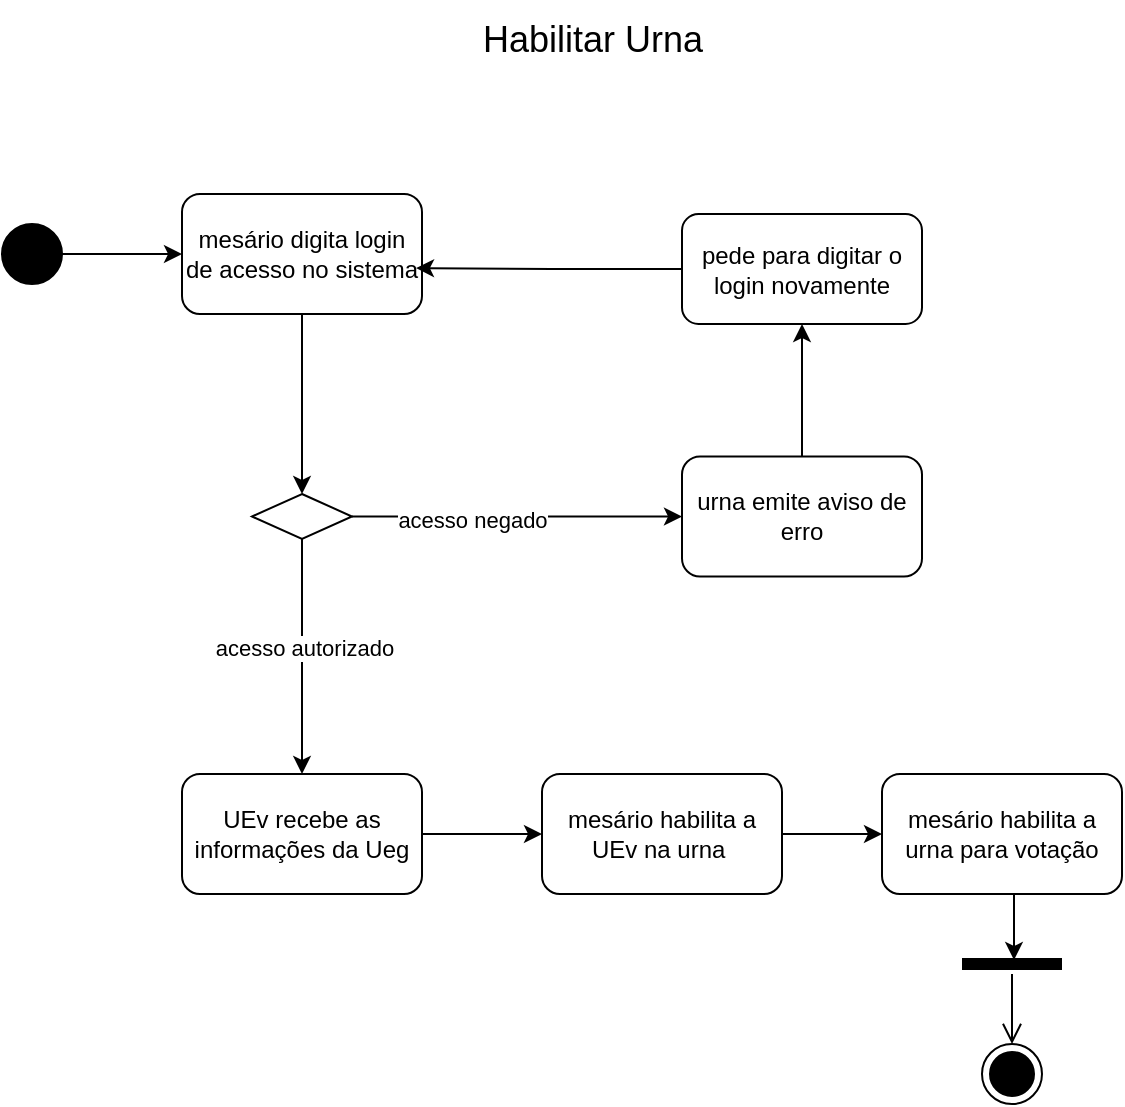 <mxfile version="28.2.5">
  <diagram name="Página-1" id="yF5qsV2uXNmkq1qd5kPr">
    <mxGraphModel dx="1426" dy="777" grid="1" gridSize="10" guides="1" tooltips="1" connect="1" arrows="1" fold="1" page="1" pageScale="1" pageWidth="827" pageHeight="1169" math="0" shadow="0">
      <root>
        <mxCell id="0" />
        <mxCell id="1" parent="0" />
        <mxCell id="czixxtcJF40_clrIZ9-l-1" value="Habilitar Urna" style="text;html=1;align=center;verticalAlign=middle;resizable=0;points=[];autosize=1;strokeColor=none;fillColor=none;fontSize=18;" vertex="1" parent="1">
          <mxGeometry x="330" y="33" width="130" height="40" as="geometry" />
        </mxCell>
        <mxCell id="czixxtcJF40_clrIZ9-l-3" style="edgeStyle=orthogonalEdgeStyle;rounded=0;orthogonalLoop=1;jettySize=auto;html=1;" edge="1" parent="1" source="czixxtcJF40_clrIZ9-l-2" target="czixxtcJF40_clrIZ9-l-4">
          <mxGeometry relative="1" as="geometry">
            <mxPoint x="240" y="165" as="targetPoint" />
          </mxGeometry>
        </mxCell>
        <mxCell id="czixxtcJF40_clrIZ9-l-2" value="" style="ellipse;fillColor=strokeColor;html=1;" vertex="1" parent="1">
          <mxGeometry x="100" y="145" width="30" height="30" as="geometry" />
        </mxCell>
        <mxCell id="czixxtcJF40_clrIZ9-l-5" style="edgeStyle=orthogonalEdgeStyle;rounded=0;orthogonalLoop=1;jettySize=auto;html=1;" edge="1" parent="1" source="czixxtcJF40_clrIZ9-l-4" target="czixxtcJF40_clrIZ9-l-6">
          <mxGeometry relative="1" as="geometry">
            <mxPoint x="440" y="165" as="targetPoint" />
          </mxGeometry>
        </mxCell>
        <mxCell id="czixxtcJF40_clrIZ9-l-4" value="mesário digita login de acesso no sistema" style="rounded=1;whiteSpace=wrap;html=1;" vertex="1" parent="1">
          <mxGeometry x="190" y="130" width="120" height="60" as="geometry" />
        </mxCell>
        <mxCell id="czixxtcJF40_clrIZ9-l-7" style="edgeStyle=orthogonalEdgeStyle;rounded=0;orthogonalLoop=1;jettySize=auto;html=1;entryX=0;entryY=0.5;entryDx=0;entryDy=0;" edge="1" parent="1" source="czixxtcJF40_clrIZ9-l-6" target="czixxtcJF40_clrIZ9-l-11">
          <mxGeometry relative="1" as="geometry">
            <mxPoint x="560" y="165" as="targetPoint" />
          </mxGeometry>
        </mxCell>
        <mxCell id="czixxtcJF40_clrIZ9-l-8" value="acesso negado" style="edgeLabel;html=1;align=center;verticalAlign=middle;resizable=0;points=[];" vertex="1" connectable="0" parent="czixxtcJF40_clrIZ9-l-7">
          <mxGeometry x="-0.272" y="-1" relative="1" as="geometry">
            <mxPoint as="offset" />
          </mxGeometry>
        </mxCell>
        <mxCell id="czixxtcJF40_clrIZ9-l-16" style="edgeStyle=orthogonalEdgeStyle;rounded=0;orthogonalLoop=1;jettySize=auto;html=1;" edge="1" parent="1" source="czixxtcJF40_clrIZ9-l-6">
          <mxGeometry relative="1" as="geometry">
            <mxPoint x="250" y="420" as="targetPoint" />
          </mxGeometry>
        </mxCell>
        <mxCell id="czixxtcJF40_clrIZ9-l-17" value="acesso autorizado" style="edgeLabel;html=1;align=center;verticalAlign=middle;resizable=0;points=[];" vertex="1" connectable="0" parent="czixxtcJF40_clrIZ9-l-16">
          <mxGeometry x="-0.089" y="1" relative="1" as="geometry">
            <mxPoint y="1" as="offset" />
          </mxGeometry>
        </mxCell>
        <mxCell id="czixxtcJF40_clrIZ9-l-6" value="" style="rhombus;whiteSpace=wrap;html=1;" vertex="1" parent="1">
          <mxGeometry x="225" y="280" width="50" height="22.5" as="geometry" />
        </mxCell>
        <mxCell id="czixxtcJF40_clrIZ9-l-13" style="edgeStyle=orthogonalEdgeStyle;rounded=0;orthogonalLoop=1;jettySize=auto;html=1;" edge="1" parent="1" source="czixxtcJF40_clrIZ9-l-11" target="czixxtcJF40_clrIZ9-l-14">
          <mxGeometry relative="1" as="geometry">
            <mxPoint x="480" y="190" as="targetPoint" />
          </mxGeometry>
        </mxCell>
        <mxCell id="czixxtcJF40_clrIZ9-l-11" value="urna emite aviso de erro" style="rounded=1;whiteSpace=wrap;html=1;" vertex="1" parent="1">
          <mxGeometry x="440" y="261.25" width="120" height="60" as="geometry" />
        </mxCell>
        <mxCell id="czixxtcJF40_clrIZ9-l-14" value="pede para digitar o login novamente" style="rounded=1;whiteSpace=wrap;html=1;" vertex="1" parent="1">
          <mxGeometry x="440" y="140" width="120" height="55" as="geometry" />
        </mxCell>
        <mxCell id="czixxtcJF40_clrIZ9-l-15" style="edgeStyle=orthogonalEdgeStyle;rounded=0;orthogonalLoop=1;jettySize=auto;html=1;entryX=0.975;entryY=0.617;entryDx=0;entryDy=0;entryPerimeter=0;" edge="1" parent="1" source="czixxtcJF40_clrIZ9-l-14" target="czixxtcJF40_clrIZ9-l-4">
          <mxGeometry relative="1" as="geometry" />
        </mxCell>
        <mxCell id="czixxtcJF40_clrIZ9-l-19" style="edgeStyle=orthogonalEdgeStyle;rounded=0;orthogonalLoop=1;jettySize=auto;html=1;" edge="1" parent="1" source="czixxtcJF40_clrIZ9-l-18" target="czixxtcJF40_clrIZ9-l-20">
          <mxGeometry relative="1" as="geometry">
            <mxPoint x="410" y="450" as="targetPoint" />
          </mxGeometry>
        </mxCell>
        <mxCell id="czixxtcJF40_clrIZ9-l-18" value="UEv recebe as informações da Ueg" style="rounded=1;whiteSpace=wrap;html=1;" vertex="1" parent="1">
          <mxGeometry x="190" y="420" width="120" height="60" as="geometry" />
        </mxCell>
        <mxCell id="czixxtcJF40_clrIZ9-l-21" style="edgeStyle=orthogonalEdgeStyle;rounded=0;orthogonalLoop=1;jettySize=auto;html=1;" edge="1" parent="1" source="czixxtcJF40_clrIZ9-l-20" target="czixxtcJF40_clrIZ9-l-22">
          <mxGeometry relative="1" as="geometry">
            <mxPoint x="550" y="450" as="targetPoint" />
          </mxGeometry>
        </mxCell>
        <mxCell id="czixxtcJF40_clrIZ9-l-20" value="mesário habilita a UEv na urna&amp;nbsp;" style="rounded=1;whiteSpace=wrap;html=1;" vertex="1" parent="1">
          <mxGeometry x="370" y="420" width="120" height="60" as="geometry" />
        </mxCell>
        <mxCell id="czixxtcJF40_clrIZ9-l-22" value="mesário habilita a urna para votação" style="rounded=1;whiteSpace=wrap;html=1;" vertex="1" parent="1">
          <mxGeometry x="540" y="420" width="120" height="60" as="geometry" />
        </mxCell>
        <mxCell id="czixxtcJF40_clrIZ9-l-23" value="" style="shape=line;html=1;strokeWidth=6;strokeColor=#000000;" vertex="1" parent="1">
          <mxGeometry x="580" y="510" width="50" height="10" as="geometry" />
        </mxCell>
        <mxCell id="czixxtcJF40_clrIZ9-l-24" value="" style="edgeStyle=orthogonalEdgeStyle;html=1;verticalAlign=bottom;endArrow=open;endSize=8;strokeColor=#000000;rounded=0;fontColor=default;entryX=0.5;entryY=0;entryDx=0;entryDy=0;" edge="1" source="czixxtcJF40_clrIZ9-l-23" parent="1" target="czixxtcJF40_clrIZ9-l-30">
          <mxGeometry relative="1" as="geometry">
            <mxPoint x="605" y="550" as="targetPoint" />
          </mxGeometry>
        </mxCell>
        <mxCell id="czixxtcJF40_clrIZ9-l-26" style="edgeStyle=orthogonalEdgeStyle;rounded=0;orthogonalLoop=1;jettySize=auto;html=1;entryX=0.52;entryY=0.3;entryDx=0;entryDy=0;entryPerimeter=0;" edge="1" parent="1" source="czixxtcJF40_clrIZ9-l-22" target="czixxtcJF40_clrIZ9-l-23">
          <mxGeometry relative="1" as="geometry">
            <Array as="points">
              <mxPoint x="606" y="500" />
              <mxPoint x="606" y="500" />
            </Array>
          </mxGeometry>
        </mxCell>
        <mxCell id="czixxtcJF40_clrIZ9-l-30" value="" style="ellipse;html=1;shape=endState;fillColor=strokeColor;" vertex="1" parent="1">
          <mxGeometry x="590" y="555" width="30" height="30" as="geometry" />
        </mxCell>
      </root>
    </mxGraphModel>
  </diagram>
</mxfile>
